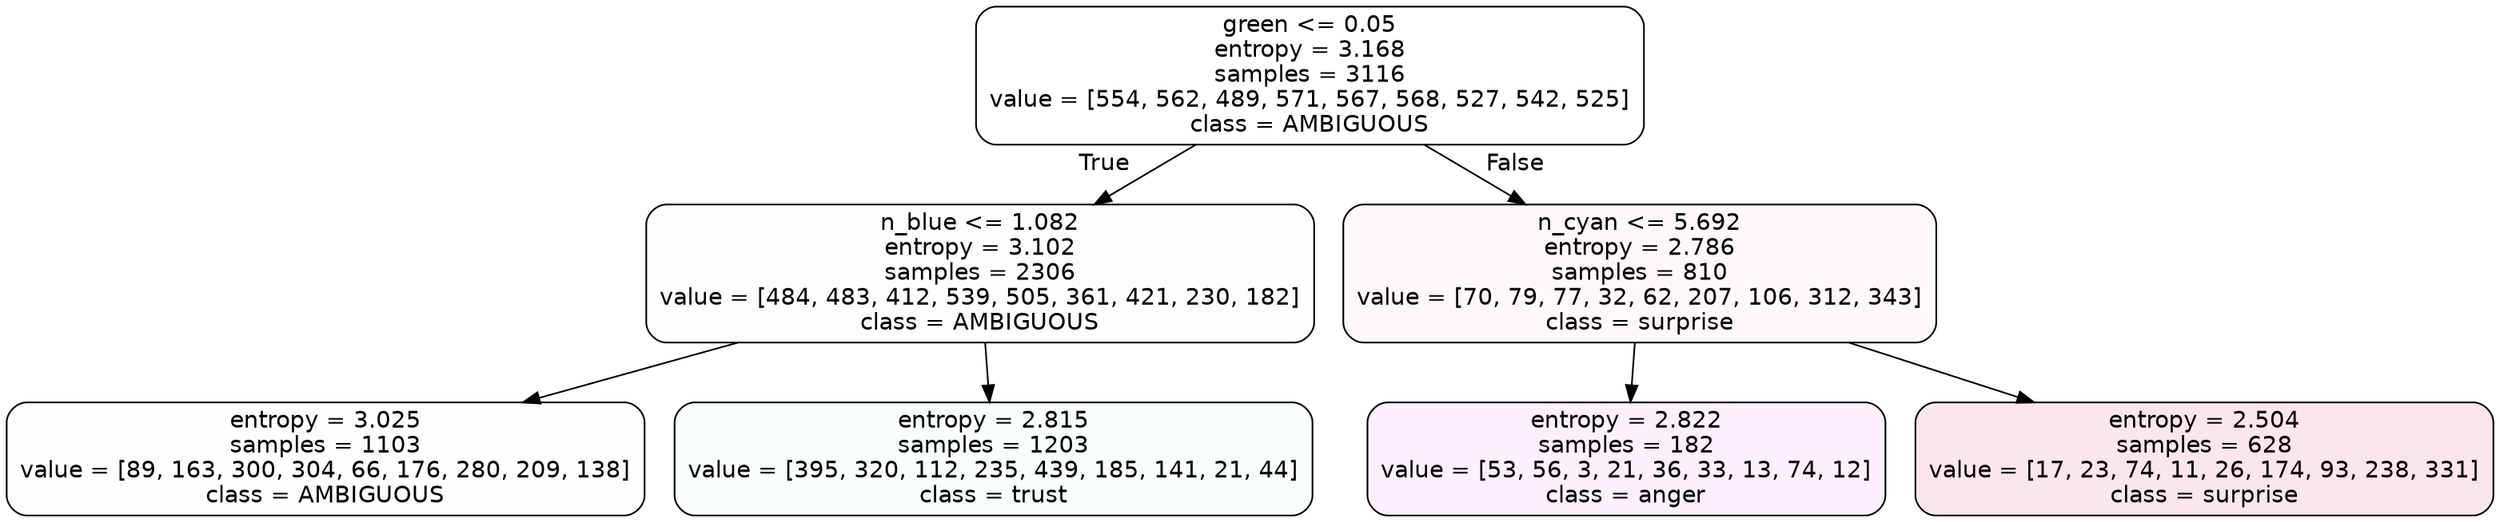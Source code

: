 digraph Tree {
node [shape=box, style="filled, rounded", color="black", fontname=helvetica] ;
edge [fontname=helvetica] ;
0 [label="green <= 0.05\nentropy = 3.168\nsamples = 3116\nvalue = [554, 562, 489, 571, 567, 568, 527, 542, 525]\nclass = AMBIGUOUS", fillcolor="#39e58100"] ;
1 [label="n_blue <= 1.082\nentropy = 3.102\nsamples = 2306\nvalue = [484, 483, 412, 539, 505, 361, 421, 230, 182]\nclass = AMBIGUOUS", fillcolor="#39e58103"] ;
0 -> 1 [labeldistance=2.5, labelangle=45, headlabel="True"] ;
2 [label="entropy = 3.025\nsamples = 1103\nvalue = [89, 163, 300, 304, 66, 176, 280, 209, 138]\nclass = AMBIGUOUS", fillcolor="#39e58101"] ;
1 -> 2 ;
3 [label="entropy = 2.815\nsamples = 1203\nvalue = [395, 320, 112, 235, 439, 185, 141, 21, 44]\nclass = trust", fillcolor="#39d7e507"] ;
1 -> 3 ;
4 [label="n_cyan <= 5.692\nentropy = 2.786\nsamples = 810\nvalue = [70, 79, 77, 32, 62, 207, 106, 312, 343]\nclass = surprise", fillcolor="#e5396408"] ;
0 -> 4 [labeldistance=2.5, labelangle=-45, headlabel="False"] ;
5 [label="entropy = 2.822\nsamples = 182\nvalue = [53, 56, 3, 21, 36, 33, 13, 74, 12]\nclass = anger", fillcolor="#e539d713"] ;
4 -> 5 ;
6 [label="entropy = 2.504\nsamples = 628\nvalue = [17, 23, 74, 11, 26, 174, 93, 238, 331]\nclass = surprise", fillcolor="#e5396420"] ;
4 -> 6 ;
}